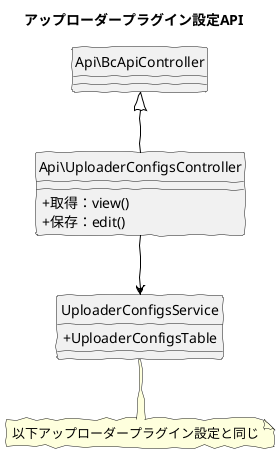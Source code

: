 @startuml
skinparam handwritten true
skinparam backgroundColor white
hide circle
skinparam classAttributeIconSize 0

title アップローダープラグイン設定API


class Api\BcApiController {
}

class Api\UploaderConfigsController {
  + 取得：view()
  + 保存：edit()
}

class UploaderConfigsService {
  + UploaderConfigsTable
}

Api\UploaderConfigsController -up[#Black]-|> Api\BcApiController
Api\UploaderConfigsController -down[#Black]-> UploaderConfigsService

note "以下アップローダープラグイン設定と同じ" as note
UploaderConfigsService .. note

@enduml
